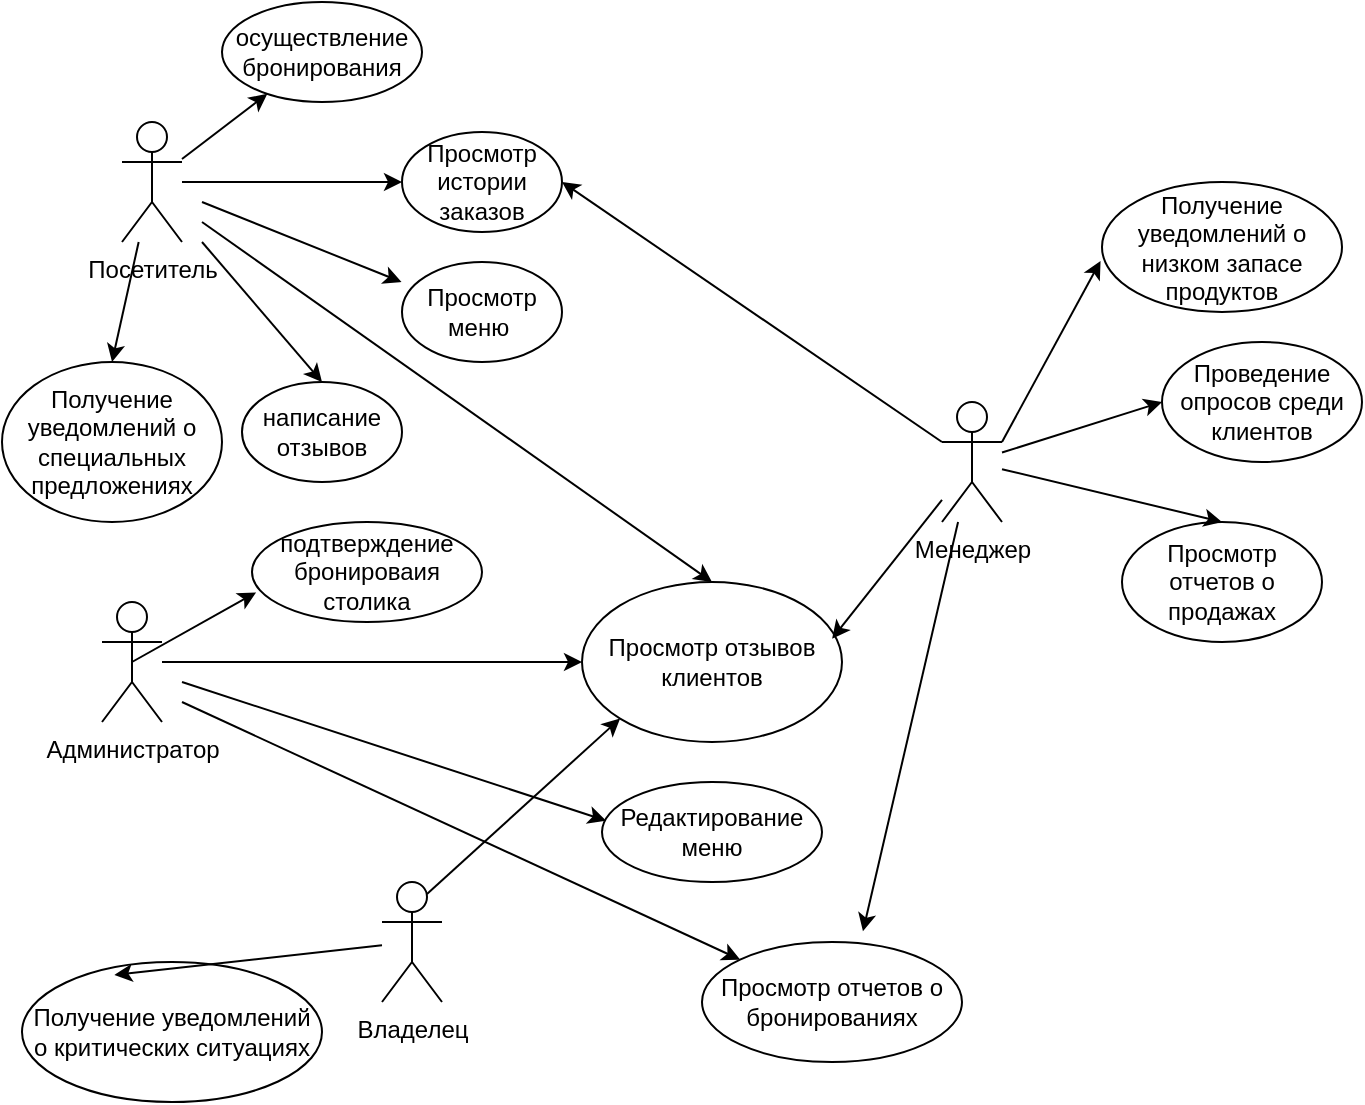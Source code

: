 <mxfile version="26.2.6">
  <diagram name="Страница — 1" id="-M0b2LAnIcLKDNaMOBhy">
    <mxGraphModel dx="1320" dy="1698" grid="1" gridSize="10" guides="1" tooltips="1" connect="1" arrows="1" fold="1" page="1" pageScale="1" pageWidth="827" pageHeight="1169" math="0" shadow="0">
      <root>
        <mxCell id="0" />
        <mxCell id="1" parent="0" />
        <mxCell id="iEGR4E654-4deKAS1NUU-21" value="" style="edgeStyle=orthogonalEdgeStyle;rounded=0;orthogonalLoop=1;jettySize=auto;html=1;" parent="1" source="iEGR4E654-4deKAS1NUU-1" target="iEGR4E654-4deKAS1NUU-17" edge="1">
          <mxGeometry relative="1" as="geometry" />
        </mxCell>
        <mxCell id="iEGR4E654-4deKAS1NUU-1" value="Администратор" style="shape=umlActor;verticalLabelPosition=bottom;verticalAlign=top;html=1;outlineConnect=0;" parent="1" vertex="1">
          <mxGeometry x="50" y="270" width="30" height="60" as="geometry" />
        </mxCell>
        <mxCell id="iEGR4E654-4deKAS1NUU-9" value="" style="edgeStyle=orthogonalEdgeStyle;rounded=0;orthogonalLoop=1;jettySize=auto;html=1;" parent="1" source="iEGR4E654-4deKAS1NUU-2" target="iEGR4E654-4deKAS1NUU-7" edge="1">
          <mxGeometry relative="1" as="geometry" />
        </mxCell>
        <mxCell id="iEGR4E654-4deKAS1NUU-2" value="Посетитель" style="shape=umlActor;verticalLabelPosition=bottom;verticalAlign=top;html=1;outlineConnect=0;" parent="1" vertex="1">
          <mxGeometry x="60" y="30" width="30" height="60" as="geometry" />
        </mxCell>
        <mxCell id="iEGR4E654-4deKAS1NUU-3" value="Менеджер" style="shape=umlActor;verticalLabelPosition=bottom;verticalAlign=top;html=1;outlineConnect=0;" parent="1" vertex="1">
          <mxGeometry x="470" y="170" width="30" height="60" as="geometry" />
        </mxCell>
        <mxCell id="iEGR4E654-4deKAS1NUU-4" value="Владелец" style="shape=umlActor;verticalLabelPosition=bottom;verticalAlign=top;html=1;outlineConnect=0;" parent="1" vertex="1">
          <mxGeometry x="190" y="410" width="30" height="60" as="geometry" />
        </mxCell>
        <mxCell id="iEGR4E654-4deKAS1NUU-7" value="Просмотр истории заказов" style="ellipse;whiteSpace=wrap;html=1;" parent="1" vertex="1">
          <mxGeometry x="200" y="35" width="80" height="50" as="geometry" />
        </mxCell>
        <mxCell id="iEGR4E654-4deKAS1NUU-14" value="Просмотр меню&amp;nbsp;" style="ellipse;whiteSpace=wrap;html=1;" parent="1" vertex="1">
          <mxGeometry x="200" y="100" width="80" height="50" as="geometry" />
        </mxCell>
        <mxCell id="iEGR4E654-4deKAS1NUU-15" value="" style="endArrow=classic;html=1;rounded=0;entryX=-0.003;entryY=0.2;entryDx=0;entryDy=0;entryPerimeter=0;" parent="1" target="iEGR4E654-4deKAS1NUU-14" edge="1">
          <mxGeometry width="50" height="50" relative="1" as="geometry">
            <mxPoint x="100" y="70" as="sourcePoint" />
            <mxPoint x="170" y="70" as="targetPoint" />
          </mxGeometry>
        </mxCell>
        <mxCell id="iEGR4E654-4deKAS1NUU-17" value="Просмотр отзывов клиентов" style="ellipse;whiteSpace=wrap;html=1;" parent="1" vertex="1">
          <mxGeometry x="290" y="260" width="130" height="80" as="geometry" />
        </mxCell>
        <mxCell id="iEGR4E654-4deKAS1NUU-19" value="" style="endArrow=classic;html=1;rounded=0;entryX=0.5;entryY=0;entryDx=0;entryDy=0;" parent="1" target="iEGR4E654-4deKAS1NUU-17" edge="1">
          <mxGeometry width="50" height="50" relative="1" as="geometry">
            <mxPoint x="100" y="80" as="sourcePoint" />
            <mxPoint x="160" y="140" as="targetPoint" />
          </mxGeometry>
        </mxCell>
        <mxCell id="iEGR4E654-4deKAS1NUU-25" value="Просмотр отчетов о продажах" style="ellipse;whiteSpace=wrap;html=1;" parent="1" vertex="1">
          <mxGeometry x="560" y="230" width="100" height="60" as="geometry" />
        </mxCell>
        <mxCell id="iEGR4E654-4deKAS1NUU-26" value="" style="endArrow=classic;html=1;rounded=0;entryX=0.5;entryY=0;entryDx=0;entryDy=0;" parent="1" source="iEGR4E654-4deKAS1NUU-3" target="iEGR4E654-4deKAS1NUU-25" edge="1">
          <mxGeometry width="50" height="50" relative="1" as="geometry">
            <mxPoint x="510" y="60" as="sourcePoint" />
            <mxPoint x="480" y="120" as="targetPoint" />
          </mxGeometry>
        </mxCell>
        <mxCell id="iEGR4E654-4deKAS1NUU-40" value="написание отзывов" style="ellipse;whiteSpace=wrap;html=1;" parent="1" vertex="1">
          <mxGeometry x="120" y="160" width="80" height="50" as="geometry" />
        </mxCell>
        <mxCell id="iEGR4E654-4deKAS1NUU-41" value="" style="endArrow=classic;html=1;rounded=0;entryX=0.5;entryY=0;entryDx=0;entryDy=0;" parent="1" target="iEGR4E654-4deKAS1NUU-40" edge="1">
          <mxGeometry width="50" height="50" relative="1" as="geometry">
            <mxPoint x="100" y="90" as="sourcePoint" />
            <mxPoint x="295" y="270" as="targetPoint" />
          </mxGeometry>
        </mxCell>
        <mxCell id="iEGR4E654-4deKAS1NUU-43" value="Редактирование меню" style="ellipse;whiteSpace=wrap;html=1;" parent="1" vertex="1">
          <mxGeometry x="300" y="360" width="110" height="50" as="geometry" />
        </mxCell>
        <mxCell id="iEGR4E654-4deKAS1NUU-44" value="" style="endArrow=classic;html=1;rounded=0;entryX=0.019;entryY=0.387;entryDx=0;entryDy=0;entryPerimeter=0;" parent="1" target="iEGR4E654-4deKAS1NUU-43" edge="1">
          <mxGeometry width="50" height="50" relative="1" as="geometry">
            <mxPoint x="90" y="310" as="sourcePoint" />
            <mxPoint x="285" y="490" as="targetPoint" />
          </mxGeometry>
        </mxCell>
        <mxCell id="iEGR4E654-4deKAS1NUU-48" value="Просмотр отчетов о бронированиях" style="ellipse;whiteSpace=wrap;html=1;" parent="1" vertex="1">
          <mxGeometry x="350" y="440" width="130" height="60" as="geometry" />
        </mxCell>
        <mxCell id="iEGR4E654-4deKAS1NUU-49" value="" style="endArrow=classic;html=1;rounded=0;entryX=0;entryY=0;entryDx=0;entryDy=0;" parent="1" target="iEGR4E654-4deKAS1NUU-48" edge="1">
          <mxGeometry width="50" height="50" relative="1" as="geometry">
            <mxPoint x="90" y="320" as="sourcePoint" />
            <mxPoint x="376" y="389" as="targetPoint" />
          </mxGeometry>
        </mxCell>
        <mxCell id="iEGR4E654-4deKAS1NUU-52" value="" style="endArrow=classic;html=1;rounded=0;entryX=0.619;entryY=-0.089;entryDx=0;entryDy=0;entryPerimeter=0;" parent="1" source="iEGR4E654-4deKAS1NUU-3" target="iEGR4E654-4deKAS1NUU-48" edge="1">
          <mxGeometry width="50" height="50" relative="1" as="geometry">
            <mxPoint x="530" y="240" as="sourcePoint" />
            <mxPoint x="360" y="400" as="targetPoint" />
          </mxGeometry>
        </mxCell>
        <mxCell id="iEGR4E654-4deKAS1NUU-53" value="" style="endArrow=classic;html=1;rounded=0;entryX=1;entryY=0.5;entryDx=0;entryDy=0;exitX=0;exitY=0.333;exitDx=0;exitDy=0;exitPerimeter=0;" parent="1" source="iEGR4E654-4deKAS1NUU-3" target="iEGR4E654-4deKAS1NUU-7" edge="1">
          <mxGeometry width="50" height="50" relative="1" as="geometry">
            <mxPoint x="510" y="180" as="sourcePoint" />
            <mxPoint x="215" y="-70" as="targetPoint" />
          </mxGeometry>
        </mxCell>
        <mxCell id="iEGR4E654-4deKAS1NUU-55" value="" style="endArrow=classic;html=1;rounded=0;exitX=1;exitY=0.333;exitDx=0;exitDy=0;exitPerimeter=0;entryX=-0.006;entryY=0.607;entryDx=0;entryDy=0;entryPerimeter=0;" parent="1" source="iEGR4E654-4deKAS1NUU-3" target="iEGR4E654-4deKAS1NUU-56" edge="1">
          <mxGeometry width="50" height="50" relative="1" as="geometry">
            <mxPoint x="570" y="180" as="sourcePoint" />
            <mxPoint x="600" y="120" as="targetPoint" />
          </mxGeometry>
        </mxCell>
        <mxCell id="iEGR4E654-4deKAS1NUU-56" value="Получение уведомлений о низком запасе продуктов" style="ellipse;whiteSpace=wrap;html=1;" parent="1" vertex="1">
          <mxGeometry x="550" y="60" width="120" height="65" as="geometry" />
        </mxCell>
        <mxCell id="eMJAFZZCMxJjT7WGvLzR-6" value="Получение уведомлений о критических ситуациях" style="ellipse;whiteSpace=wrap;html=1;" parent="1" vertex="1">
          <mxGeometry x="10" y="450" width="150" height="70" as="geometry" />
        </mxCell>
        <mxCell id="eMJAFZZCMxJjT7WGvLzR-22" value="Получение уведомлений о специальных предложениях" style="ellipse;whiteSpace=wrap;html=1;" parent="1" vertex="1">
          <mxGeometry y="150" width="110" height="80" as="geometry" />
        </mxCell>
        <mxCell id="eMJAFZZCMxJjT7WGvLzR-23" value="" style="endArrow=classic;html=1;rounded=0;entryX=0.5;entryY=0;entryDx=0;entryDy=0;" parent="1" source="iEGR4E654-4deKAS1NUU-2" target="eMJAFZZCMxJjT7WGvLzR-22" edge="1">
          <mxGeometry width="50" height="50" relative="1" as="geometry">
            <mxPoint x="60" y="120" as="sourcePoint" />
            <mxPoint x="205" y="305" as="targetPoint" />
          </mxGeometry>
        </mxCell>
        <mxCell id="eMJAFZZCMxJjT7WGvLzR-24" value="Проведение опросов среди клиентов" style="ellipse;whiteSpace=wrap;html=1;" parent="1" vertex="1">
          <mxGeometry x="580" y="140" width="100" height="60" as="geometry" />
        </mxCell>
        <mxCell id="eMJAFZZCMxJjT7WGvLzR-29" value="" style="endArrow=classic;html=1;rounded=0;exitX=0.75;exitY=0.1;exitDx=0;exitDy=0;exitPerimeter=0;entryX=0;entryY=1;entryDx=0;entryDy=0;" parent="1" source="iEGR4E654-4deKAS1NUU-4" target="iEGR4E654-4deKAS1NUU-17" edge="1">
          <mxGeometry width="50" height="50" relative="1" as="geometry">
            <mxPoint x="240" y="400" as="sourcePoint" />
            <mxPoint x="290" y="350" as="targetPoint" />
          </mxGeometry>
        </mxCell>
        <mxCell id="eMJAFZZCMxJjT7WGvLzR-30" value="" style="endArrow=classic;html=1;rounded=0;entryX=0.962;entryY=0.354;entryDx=0;entryDy=0;entryPerimeter=0;" parent="1" source="iEGR4E654-4deKAS1NUU-3" target="iEGR4E654-4deKAS1NUU-17" edge="1">
          <mxGeometry width="50" height="50" relative="1" as="geometry">
            <mxPoint x="240" y="400" as="sourcePoint" />
            <mxPoint x="290" y="350" as="targetPoint" />
          </mxGeometry>
        </mxCell>
        <mxCell id="EPMtgW0mv4G4jacI6eEs-3" value="" style="endArrow=classic;html=1;rounded=0;entryX=0.308;entryY=0.092;entryDx=0;entryDy=0;entryPerimeter=0;" parent="1" source="iEGR4E654-4deKAS1NUU-4" target="eMJAFZZCMxJjT7WGvLzR-6" edge="1">
          <mxGeometry width="50" height="50" relative="1" as="geometry">
            <mxPoint x="70" y="500" as="sourcePoint" />
            <mxPoint x="80" y="450" as="targetPoint" />
          </mxGeometry>
        </mxCell>
        <mxCell id="EPMtgW0mv4G4jacI6eEs-5" value="" style="endArrow=classic;html=1;rounded=0;entryX=0;entryY=0.5;entryDx=0;entryDy=0;" parent="1" source="iEGR4E654-4deKAS1NUU-3" target="eMJAFZZCMxJjT7WGvLzR-24" edge="1">
          <mxGeometry width="50" height="50" relative="1" as="geometry">
            <mxPoint x="620" y="220" as="sourcePoint" />
            <mxPoint x="600" y="190" as="targetPoint" />
          </mxGeometry>
        </mxCell>
        <mxCell id="5doBLBQJc8CI3gEgxaub-4" value="подтверждение бронироваия столика" style="ellipse;whiteSpace=wrap;html=1;" vertex="1" parent="1">
          <mxGeometry x="125" y="230" width="115" height="50" as="geometry" />
        </mxCell>
        <mxCell id="5doBLBQJc8CI3gEgxaub-6" value="" style="endArrow=classic;html=1;rounded=0;entryX=0.018;entryY=0.704;entryDx=0;entryDy=0;entryPerimeter=0;exitX=0.5;exitY=0.5;exitDx=0;exitDy=0;exitPerimeter=0;" edge="1" parent="1" source="iEGR4E654-4deKAS1NUU-1" target="5doBLBQJc8CI3gEgxaub-4">
          <mxGeometry width="50" height="50" relative="1" as="geometry">
            <mxPoint x="80" y="290" as="sourcePoint" />
            <mxPoint x="130" y="240" as="targetPoint" />
          </mxGeometry>
        </mxCell>
        <mxCell id="5doBLBQJc8CI3gEgxaub-8" value="" style="endArrow=classic;html=1;rounded=0;" edge="1" parent="1" source="iEGR4E654-4deKAS1NUU-2" target="5doBLBQJc8CI3gEgxaub-9">
          <mxGeometry width="50" height="50" relative="1" as="geometry">
            <mxPoint x="90" y="50" as="sourcePoint" />
            <mxPoint x="170" y="20" as="targetPoint" />
          </mxGeometry>
        </mxCell>
        <mxCell id="5doBLBQJc8CI3gEgxaub-9" value="осуществление бронирования" style="ellipse;whiteSpace=wrap;html=1;" vertex="1" parent="1">
          <mxGeometry x="110" y="-30" width="100" height="50" as="geometry" />
        </mxCell>
      </root>
    </mxGraphModel>
  </diagram>
</mxfile>

